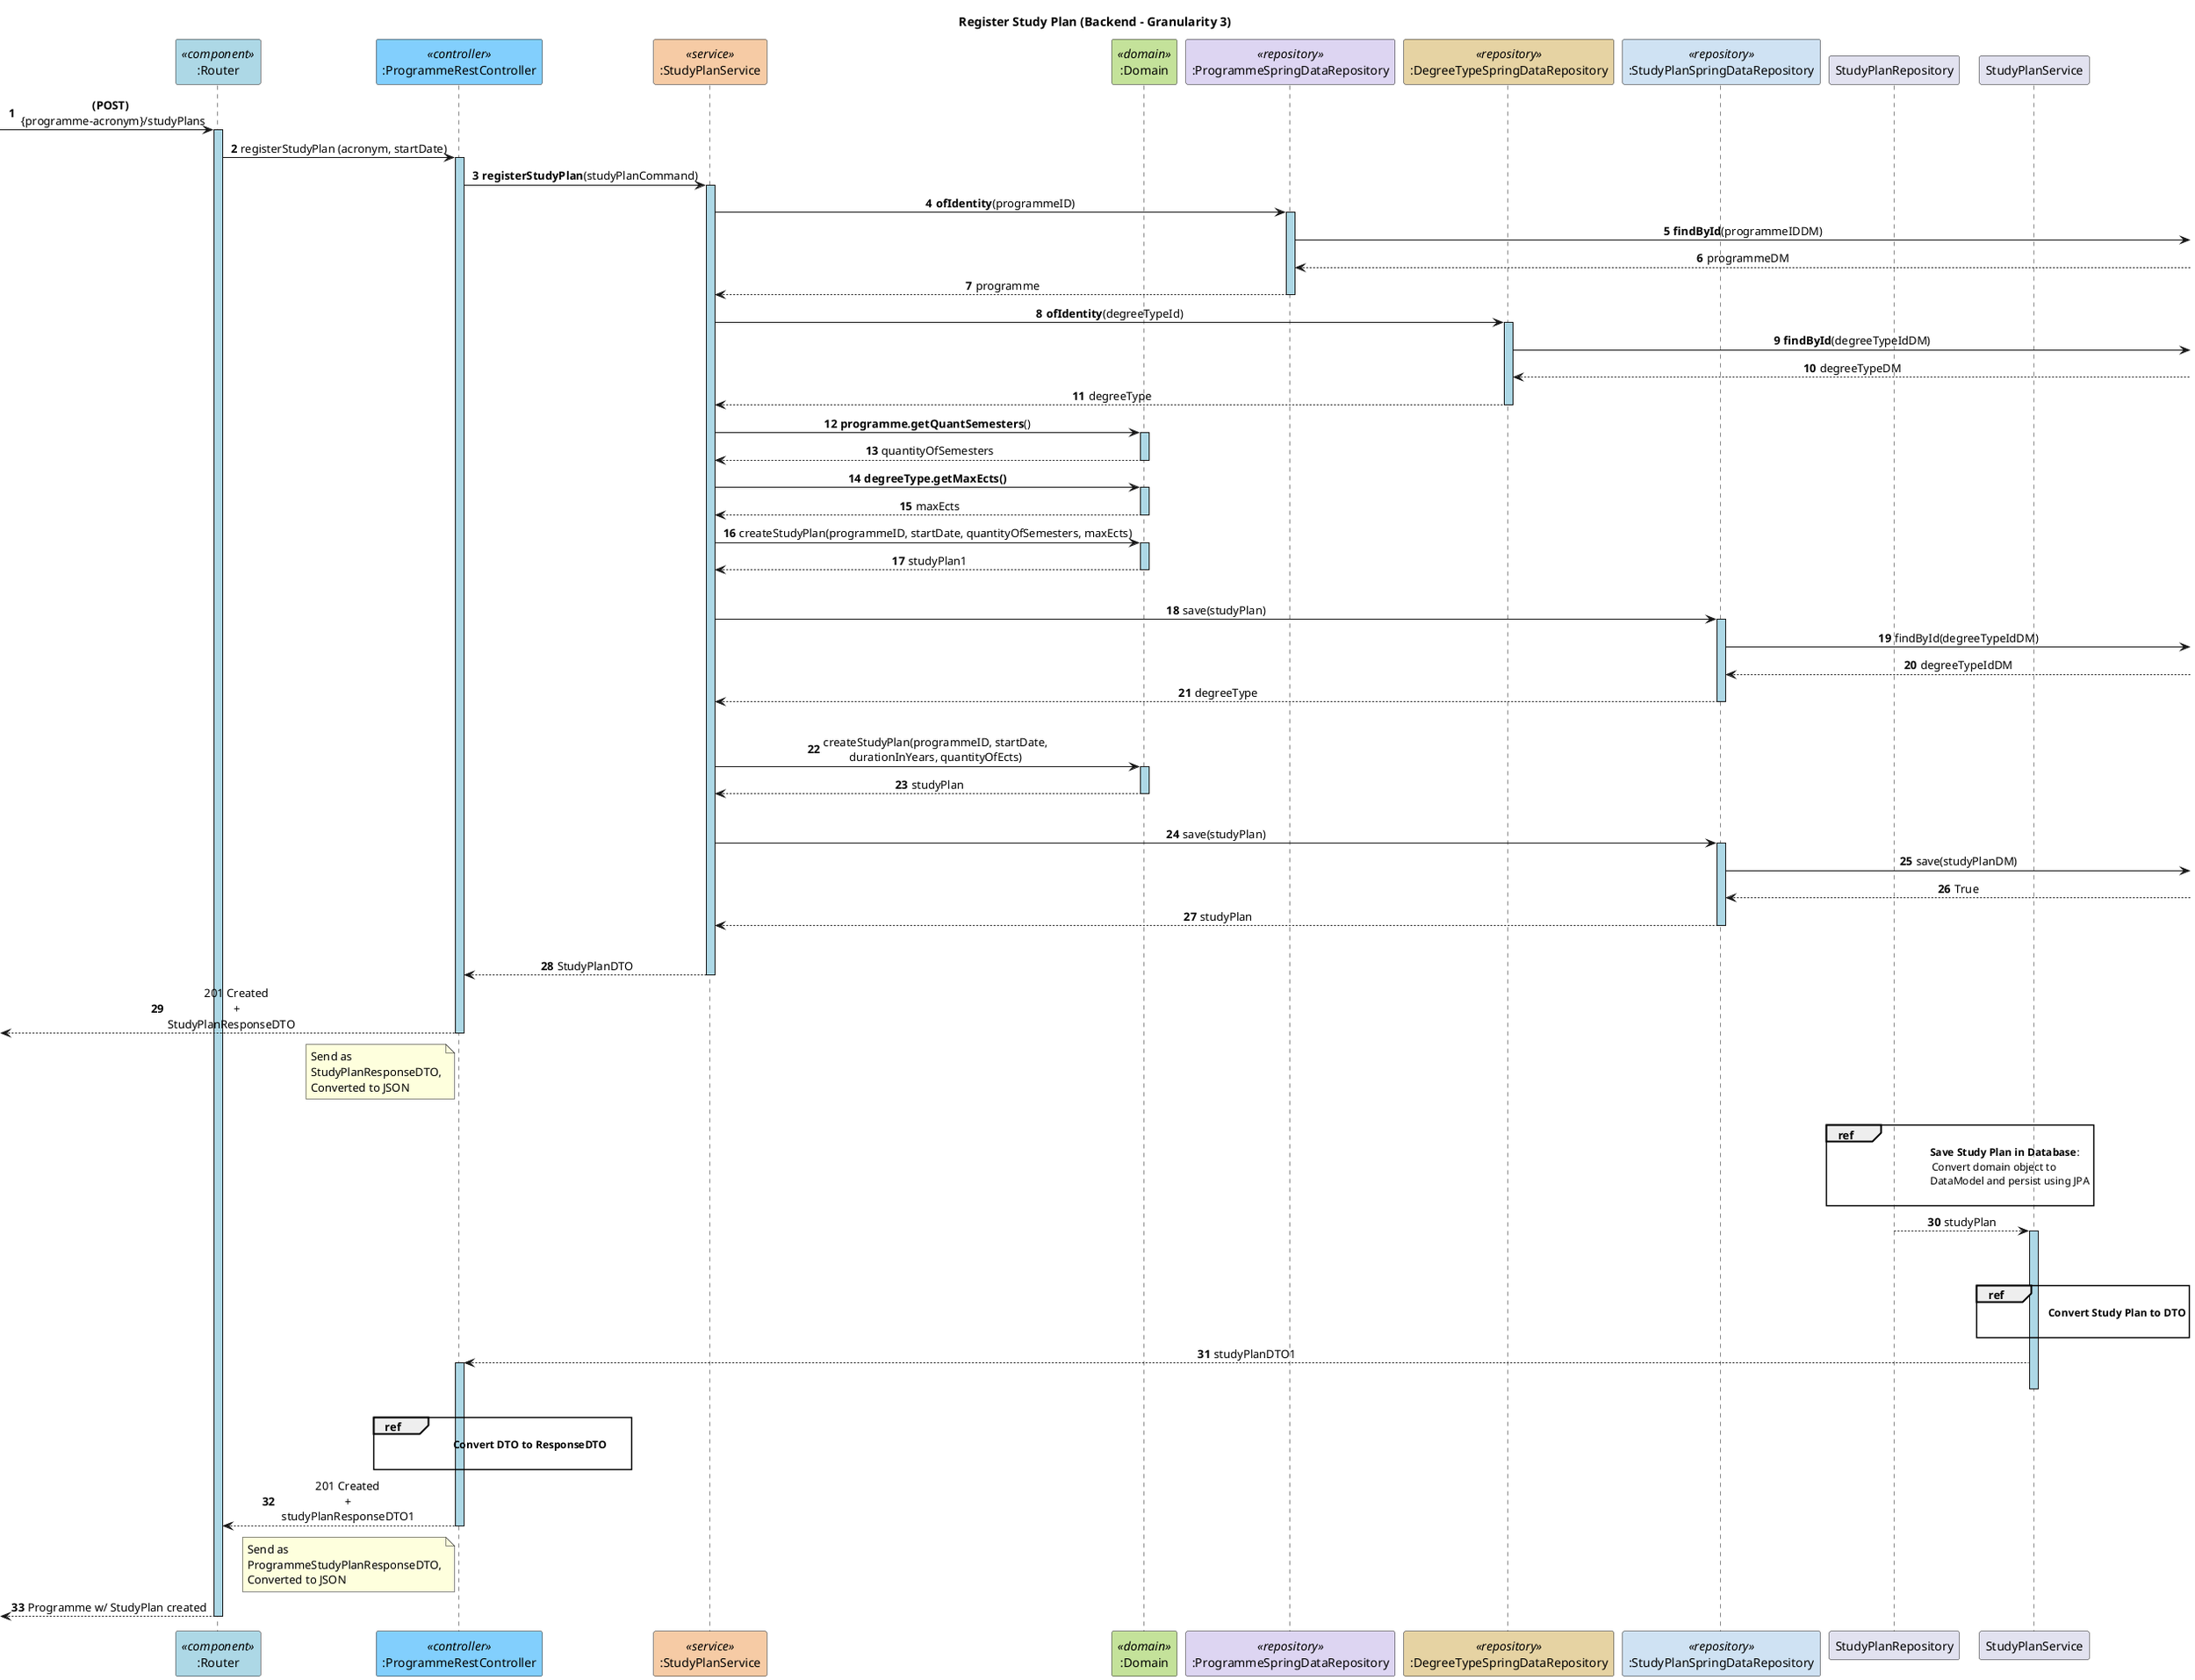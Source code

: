 @startuml
title Register Study Plan (Backend - Granularity 3)
skinparam sequenceLifeLineBackgroundColor lightblue
skinparam sequenceMessageAlign center
autonumber

participant ":Router" as Router <<component>> #ADD8E6
participant ":ProgrammeRestController" as RestController <<controller>> #82CFFD
participant ":StudyPlanService" as Service <<service>> #F6CBA5
participant ":Domain" as Domain <<domain>> #C4E29A
participant ":ProgrammeSpringDataRepository" as ProgrammeRepository <<repository>> #DDD5F2
participant ":DegreeTypeSpringDataRepository" as DegreeTypeRepository <<repository>> #E6D3A3
participant ":StudyPlanSpringDataRepository" as Repository <<repository>> #CFE2F3

-> Router: **(POST)** \n {programme-acronym}/studyPlans
activate Router
Router -> RestController: registerStudyPlan (acronym, startDate)
activate RestController
RestController -> Service: **registerStudyPlan**(studyPlanCommand)
activate Service
Service -> ProgrammeRepository ++: **ofIdentity**(programmeID)
ProgrammeRepository -> : **findById**(programmeIDDM)
ProgrammeRepository <-- : programmeDM
ProgrammeRepository --> Service --: programme

Service -> DegreeTypeRepository ++: **ofIdentity**(degreeTypeId)
DegreeTypeRepository -> : **findById**(degreeTypeIdDM)
DegreeTypeRepository <-- : degreeTypeDM
DegreeTypeRepository --> Service --: degreeType
Service -> Domain ++: **programme.getQuantSemesters**()
Domain --> Service --: quantityOfSemesters
Service -> Domain ++: **degreeType.getMaxEcts()**
Domain --> Service --: maxEcts

Service -> Domain: createStudyPlan(programmeID, startDate, quantityOfSemesters, maxEcts)
activate Domain
Domain --> Service: studyPlan1
deactivate Domain
|||
Service -> Repository: save(studyPlan)
activate Repository
Repository -> : findById(degreeTypeIdDM)
Repository <-- : degreeTypeIdDM
Repository --> Service: degreeType
deactivate Repository
|||
Service -> Domain: createStudyPlan(programmeID, startDate,\ndurationInYears, quantityOfEcts)
activate Domain
Domain --> Service: studyPlan
deactivate Domain
|||
Service -> Repository: save(studyPlan)
activate Repository
Repository -> : save(studyPlanDM)
Repository <-- : True
Repository --> Service: studyPlan
deactivate Repository
|||
Service --> RestController: StudyPlanDTO
deactivate Service
<-- RestController: 201 Created \n+ \nStudyPlanResponseDTO\t
deactivate RestController
note left RestController
  Send as
  StudyPlanResponseDTO,
  Converted to JSON
end note











|||
ref over StudyPlanRepository
       \t\t\t\t **Save Study Plan in Database**:
    \t \t \t Convert domain object to
    \t\t\t\t     DataModel and persist using JPA\t

end ref

StudyPlanRepository --> StudyPlanService: studyPlan
activate StudyPlanService
deactivate StudyPlanRepository
|||
ref over StudyPlanService
  \t\t    **     Convert Study Plan to DTO**

end ref
StudyPlanService --> RestController: studyPlanDTO1
activate RestController
deactivate StudyPlanService
|||
ref over RestController
  \t\t\t    **Convert DTO to ResponseDTO**\t

end ref
Router <-- RestController: 201 Created \n+ \n studyPlanResponseDTO1\t
deactivate RestController
note left RestController
  Send as
  ProgrammeStudyPlanResponseDTO,
  Converted to JSON
end note

 <-- Router : Programme w/ StudyPlan created
deactivate Router


@enduml